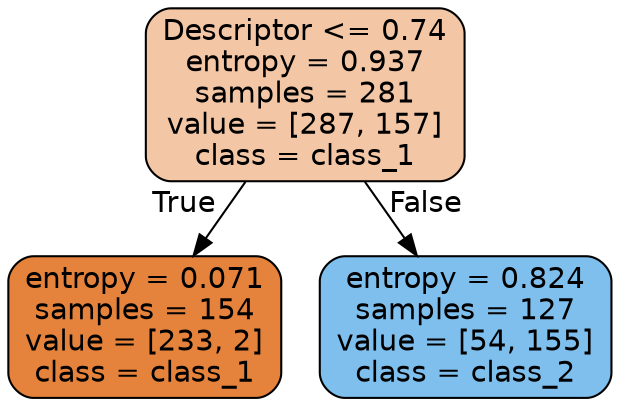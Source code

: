 digraph Tree {
node [shape=box, style="filled, rounded", color="black", fontname="helvetica"] ;
edge [fontname="helvetica"] ;
0 [label="Descriptor <= 0.74\nentropy = 0.937\nsamples = 281\nvalue = [287, 157]\nclass = class_1", fillcolor="#f3c6a5"] ;
1 [label="entropy = 0.071\nsamples = 154\nvalue = [233, 2]\nclass = class_1", fillcolor="#e5823b"] ;
0 -> 1 [labeldistance=2.5, labelangle=45, headlabel="True"] ;
2 [label="entropy = 0.824\nsamples = 127\nvalue = [54, 155]\nclass = class_2", fillcolor="#7ebfee"] ;
0 -> 2 [labeldistance=2.5, labelangle=-45, headlabel="False"] ;
}